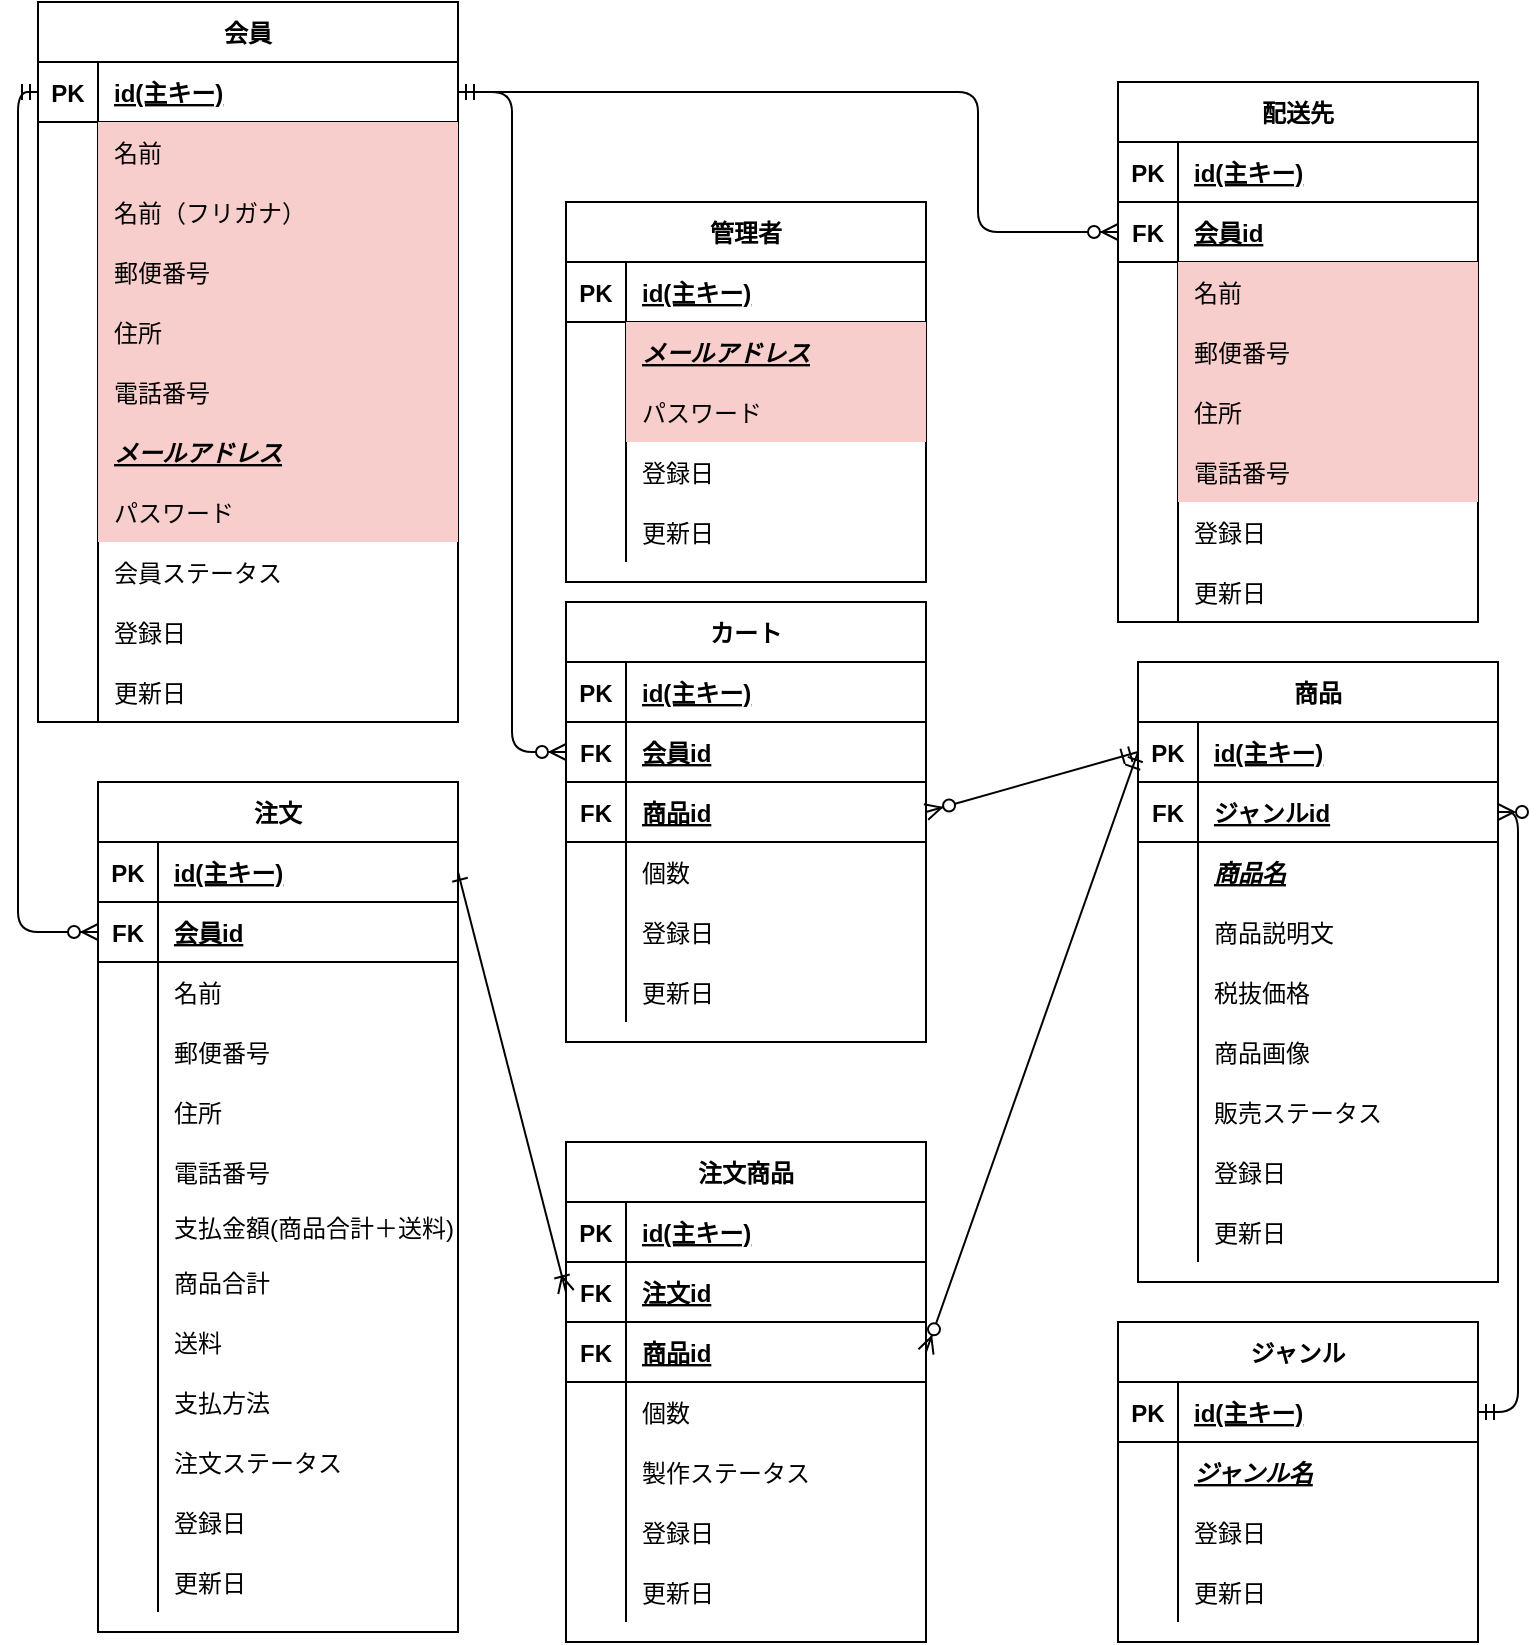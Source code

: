 <mxfile version="14.3.1" type="github">
  <diagram id="tSMaDPSG_NFxR9K5SJ_2" name="Page-1">
    <mxGraphModel dx="1181" dy="841" grid="1" gridSize="10" guides="1" tooltips="1" connect="1" arrows="1" fold="1" page="1" pageScale="1" pageWidth="827" pageHeight="1169" math="0" shadow="0">
      <root>
        <mxCell id="0" />
        <mxCell id="1" parent="0" />
        <mxCell id="ISeB7mWLumaq7uImgFsu-5" value="会員" style="shape=table;startSize=30;container=1;collapsible=1;childLayout=tableLayout;fixedRows=1;rowLines=0;fontStyle=1;align=center;resizeLast=1;" vertex="1" parent="1">
          <mxGeometry x="60" y="10" width="210" height="360" as="geometry">
            <mxRectangle x="70" y="100" width="60" height="30" as="alternateBounds" />
          </mxGeometry>
        </mxCell>
        <mxCell id="ISeB7mWLumaq7uImgFsu-6" value="" style="shape=partialRectangle;collapsible=0;dropTarget=0;pointerEvents=0;fillColor=none;top=0;left=0;bottom=1;right=0;points=[[0,0.5],[1,0.5]];portConstraint=eastwest;" vertex="1" parent="ISeB7mWLumaq7uImgFsu-5">
          <mxGeometry y="30" width="210" height="30" as="geometry" />
        </mxCell>
        <mxCell id="ISeB7mWLumaq7uImgFsu-7" value="PK" style="shape=partialRectangle;connectable=0;fillColor=none;top=0;left=0;bottom=0;right=0;fontStyle=1;overflow=hidden;" vertex="1" parent="ISeB7mWLumaq7uImgFsu-6">
          <mxGeometry width="30" height="30" as="geometry" />
        </mxCell>
        <mxCell id="ISeB7mWLumaq7uImgFsu-8" value="id(主キー)" style="shape=partialRectangle;connectable=0;fillColor=none;top=0;left=0;bottom=0;right=0;align=left;spacingLeft=6;fontStyle=5;overflow=hidden;" vertex="1" parent="ISeB7mWLumaq7uImgFsu-6">
          <mxGeometry x="30" width="180" height="30" as="geometry" />
        </mxCell>
        <mxCell id="ISeB7mWLumaq7uImgFsu-9" value="" style="shape=partialRectangle;collapsible=0;dropTarget=0;pointerEvents=0;fillColor=none;top=0;left=0;bottom=0;right=0;points=[[0,0.5],[1,0.5]];portConstraint=eastwest;" vertex="1" parent="ISeB7mWLumaq7uImgFsu-5">
          <mxGeometry y="60" width="210" height="30" as="geometry" />
        </mxCell>
        <mxCell id="ISeB7mWLumaq7uImgFsu-10" value="" style="shape=partialRectangle;connectable=0;fillColor=none;top=0;left=0;bottom=0;right=0;editable=1;overflow=hidden;" vertex="1" parent="ISeB7mWLumaq7uImgFsu-9">
          <mxGeometry width="30" height="30" as="geometry" />
        </mxCell>
        <mxCell id="ISeB7mWLumaq7uImgFsu-11" value="名前" style="shape=partialRectangle;connectable=0;fillColor=#f8cecc;top=0;left=0;bottom=0;right=0;align=left;spacingLeft=6;overflow=hidden;strokeColor=#b85450;" vertex="1" parent="ISeB7mWLumaq7uImgFsu-9">
          <mxGeometry x="30" width="180" height="30" as="geometry" />
        </mxCell>
        <mxCell id="ISeB7mWLumaq7uImgFsu-179" value="" style="shape=partialRectangle;collapsible=0;dropTarget=0;pointerEvents=0;fillColor=none;top=0;left=0;bottom=0;right=0;points=[[0,0.5],[1,0.5]];portConstraint=eastwest;" vertex="1" parent="ISeB7mWLumaq7uImgFsu-5">
          <mxGeometry y="90" width="210" height="30" as="geometry" />
        </mxCell>
        <mxCell id="ISeB7mWLumaq7uImgFsu-180" value="" style="shape=partialRectangle;connectable=0;fillColor=none;top=0;left=0;bottom=0;right=0;editable=1;overflow=hidden;" vertex="1" parent="ISeB7mWLumaq7uImgFsu-179">
          <mxGeometry width="30" height="30" as="geometry" />
        </mxCell>
        <mxCell id="ISeB7mWLumaq7uImgFsu-181" value="名前（フリガナ）" style="shape=partialRectangle;connectable=0;fillColor=#f8cecc;top=0;left=0;bottom=0;right=0;align=left;spacingLeft=6;overflow=hidden;strokeColor=#b85450;" vertex="1" parent="ISeB7mWLumaq7uImgFsu-179">
          <mxGeometry x="30" width="180" height="30" as="geometry" />
        </mxCell>
        <mxCell id="ISeB7mWLumaq7uImgFsu-182" value="" style="shape=partialRectangle;collapsible=0;dropTarget=0;pointerEvents=0;fillColor=none;top=0;left=0;bottom=0;right=0;points=[[0,0.5],[1,0.5]];portConstraint=eastwest;" vertex="1" parent="ISeB7mWLumaq7uImgFsu-5">
          <mxGeometry y="120" width="210" height="30" as="geometry" />
        </mxCell>
        <mxCell id="ISeB7mWLumaq7uImgFsu-183" value="" style="shape=partialRectangle;connectable=0;fillColor=none;top=0;left=0;bottom=0;right=0;editable=1;overflow=hidden;" vertex="1" parent="ISeB7mWLumaq7uImgFsu-182">
          <mxGeometry width="30" height="30" as="geometry" />
        </mxCell>
        <mxCell id="ISeB7mWLumaq7uImgFsu-184" value="郵便番号" style="shape=partialRectangle;connectable=0;fillColor=#f8cecc;top=0;left=0;bottom=0;right=0;align=left;spacingLeft=6;overflow=hidden;strokeColor=#b85450;" vertex="1" parent="ISeB7mWLumaq7uImgFsu-182">
          <mxGeometry x="30" width="180" height="30" as="geometry" />
        </mxCell>
        <mxCell id="ISeB7mWLumaq7uImgFsu-12" value="" style="shape=partialRectangle;collapsible=0;dropTarget=0;pointerEvents=0;fillColor=none;top=0;left=0;bottom=0;right=0;points=[[0,0.5],[1,0.5]];portConstraint=eastwest;" vertex="1" parent="ISeB7mWLumaq7uImgFsu-5">
          <mxGeometry y="150" width="210" height="30" as="geometry" />
        </mxCell>
        <mxCell id="ISeB7mWLumaq7uImgFsu-13" value="" style="shape=partialRectangle;connectable=0;fillColor=none;top=0;left=0;bottom=0;right=0;editable=1;overflow=hidden;" vertex="1" parent="ISeB7mWLumaq7uImgFsu-12">
          <mxGeometry width="30" height="30" as="geometry" />
        </mxCell>
        <mxCell id="ISeB7mWLumaq7uImgFsu-14" value="住所" style="shape=partialRectangle;connectable=0;fillColor=#f8cecc;top=0;left=0;bottom=0;right=0;align=left;spacingLeft=6;overflow=hidden;strokeColor=#b85450;" vertex="1" parent="ISeB7mWLumaq7uImgFsu-12">
          <mxGeometry x="30" width="180" height="30" as="geometry" />
        </mxCell>
        <mxCell id="ISeB7mWLumaq7uImgFsu-15" value="" style="shape=partialRectangle;collapsible=0;dropTarget=0;pointerEvents=0;fillColor=none;top=0;left=0;bottom=0;right=0;points=[[0,0.5],[1,0.5]];portConstraint=eastwest;" vertex="1" parent="ISeB7mWLumaq7uImgFsu-5">
          <mxGeometry y="180" width="210" height="30" as="geometry" />
        </mxCell>
        <mxCell id="ISeB7mWLumaq7uImgFsu-16" value="" style="shape=partialRectangle;connectable=0;fillColor=none;top=0;left=0;bottom=0;right=0;editable=1;overflow=hidden;" vertex="1" parent="ISeB7mWLumaq7uImgFsu-15">
          <mxGeometry width="30" height="30" as="geometry" />
        </mxCell>
        <mxCell id="ISeB7mWLumaq7uImgFsu-17" value="電話番号" style="shape=partialRectangle;connectable=0;fillColor=#f8cecc;top=0;left=0;bottom=0;right=0;align=left;spacingLeft=6;overflow=hidden;strokeColor=#b85450;" vertex="1" parent="ISeB7mWLumaq7uImgFsu-15">
          <mxGeometry x="30" width="180" height="30" as="geometry" />
        </mxCell>
        <mxCell id="ISeB7mWLumaq7uImgFsu-80" value="" style="shape=partialRectangle;collapsible=0;dropTarget=0;pointerEvents=0;fillColor=none;top=0;left=0;bottom=0;right=0;points=[[0,0.5],[1,0.5]];portConstraint=eastwest;" vertex="1" parent="ISeB7mWLumaq7uImgFsu-5">
          <mxGeometry y="210" width="210" height="30" as="geometry" />
        </mxCell>
        <mxCell id="ISeB7mWLumaq7uImgFsu-81" value="" style="shape=partialRectangle;connectable=0;fillColor=none;top=0;left=0;bottom=0;right=0;editable=1;overflow=hidden;" vertex="1" parent="ISeB7mWLumaq7uImgFsu-80">
          <mxGeometry width="30" height="30" as="geometry" />
        </mxCell>
        <mxCell id="ISeB7mWLumaq7uImgFsu-82" value="メールアドレス" style="shape=partialRectangle;connectable=0;fillColor=#f8cecc;top=0;left=0;bottom=0;right=0;align=left;spacingLeft=6;overflow=hidden;strokeColor=#b85450;fontStyle=7" vertex="1" parent="ISeB7mWLumaq7uImgFsu-80">
          <mxGeometry x="30" width="180" height="30" as="geometry" />
        </mxCell>
        <mxCell id="ISeB7mWLumaq7uImgFsu-83" value="" style="shape=partialRectangle;collapsible=0;dropTarget=0;pointerEvents=0;fillColor=none;top=0;left=0;bottom=0;right=0;points=[[0,0.5],[1,0.5]];portConstraint=eastwest;" vertex="1" parent="ISeB7mWLumaq7uImgFsu-5">
          <mxGeometry y="240" width="210" height="30" as="geometry" />
        </mxCell>
        <mxCell id="ISeB7mWLumaq7uImgFsu-84" value="" style="shape=partialRectangle;connectable=0;fillColor=none;top=0;left=0;bottom=0;right=0;editable=1;overflow=hidden;" vertex="1" parent="ISeB7mWLumaq7uImgFsu-83">
          <mxGeometry width="30" height="30" as="geometry" />
        </mxCell>
        <mxCell id="ISeB7mWLumaq7uImgFsu-85" value="パスワード" style="shape=partialRectangle;connectable=0;fillColor=#f8cecc;top=0;left=0;bottom=0;right=0;align=left;spacingLeft=6;overflow=hidden;strokeColor=#b85450;" vertex="1" parent="ISeB7mWLumaq7uImgFsu-83">
          <mxGeometry x="30" width="180" height="30" as="geometry" />
        </mxCell>
        <mxCell id="ISeB7mWLumaq7uImgFsu-86" value="" style="shape=partialRectangle;collapsible=0;dropTarget=0;pointerEvents=0;fillColor=none;top=0;left=0;bottom=0;right=0;points=[[0,0.5],[1,0.5]];portConstraint=eastwest;" vertex="1" parent="ISeB7mWLumaq7uImgFsu-5">
          <mxGeometry y="270" width="210" height="30" as="geometry" />
        </mxCell>
        <mxCell id="ISeB7mWLumaq7uImgFsu-87" value="" style="shape=partialRectangle;connectable=0;fillColor=none;top=0;left=0;bottom=0;right=0;editable=1;overflow=hidden;" vertex="1" parent="ISeB7mWLumaq7uImgFsu-86">
          <mxGeometry width="30" height="30" as="geometry" />
        </mxCell>
        <mxCell id="ISeB7mWLumaq7uImgFsu-88" value="会員ステータス" style="shape=partialRectangle;connectable=0;fillColor=none;top=0;left=0;bottom=0;right=0;align=left;spacingLeft=6;overflow=hidden;" vertex="1" parent="ISeB7mWLumaq7uImgFsu-86">
          <mxGeometry x="30" width="180" height="30" as="geometry" />
        </mxCell>
        <mxCell id="ISeB7mWLumaq7uImgFsu-89" value="" style="shape=partialRectangle;collapsible=0;dropTarget=0;pointerEvents=0;fillColor=none;top=0;left=0;bottom=0;right=0;points=[[0,0.5],[1,0.5]];portConstraint=eastwest;" vertex="1" parent="ISeB7mWLumaq7uImgFsu-5">
          <mxGeometry y="300" width="210" height="30" as="geometry" />
        </mxCell>
        <mxCell id="ISeB7mWLumaq7uImgFsu-90" value="" style="shape=partialRectangle;connectable=0;fillColor=none;top=0;left=0;bottom=0;right=0;editable=1;overflow=hidden;" vertex="1" parent="ISeB7mWLumaq7uImgFsu-89">
          <mxGeometry width="30" height="30" as="geometry" />
        </mxCell>
        <mxCell id="ISeB7mWLumaq7uImgFsu-91" value="登録日" style="shape=partialRectangle;connectable=0;fillColor=none;top=0;left=0;bottom=0;right=0;align=left;spacingLeft=6;overflow=hidden;" vertex="1" parent="ISeB7mWLumaq7uImgFsu-89">
          <mxGeometry x="30" width="180" height="30" as="geometry" />
        </mxCell>
        <mxCell id="ISeB7mWLumaq7uImgFsu-92" value="" style="shape=partialRectangle;collapsible=0;dropTarget=0;pointerEvents=0;fillColor=none;top=0;left=0;bottom=0;right=0;points=[[0,0.5],[1,0.5]];portConstraint=eastwest;" vertex="1" parent="ISeB7mWLumaq7uImgFsu-5">
          <mxGeometry y="330" width="210" height="30" as="geometry" />
        </mxCell>
        <mxCell id="ISeB7mWLumaq7uImgFsu-93" value="" style="shape=partialRectangle;connectable=0;fillColor=none;top=0;left=0;bottom=0;right=0;editable=1;overflow=hidden;" vertex="1" parent="ISeB7mWLumaq7uImgFsu-92">
          <mxGeometry width="30" height="30" as="geometry" />
        </mxCell>
        <mxCell id="ISeB7mWLumaq7uImgFsu-94" value="更新日" style="shape=partialRectangle;connectable=0;fillColor=none;top=0;left=0;bottom=0;right=0;align=left;spacingLeft=6;overflow=hidden;" vertex="1" parent="ISeB7mWLumaq7uImgFsu-92">
          <mxGeometry x="30" width="180" height="30" as="geometry" />
        </mxCell>
        <mxCell id="ISeB7mWLumaq7uImgFsu-22" value="商品" style="shape=table;startSize=30;container=1;collapsible=1;childLayout=tableLayout;fixedRows=1;rowLines=0;fontStyle=1;align=center;resizeLast=1;" vertex="1" parent="1">
          <mxGeometry x="610" y="340" width="180" height="310" as="geometry" />
        </mxCell>
        <mxCell id="ISeB7mWLumaq7uImgFsu-23" value="" style="shape=partialRectangle;collapsible=0;dropTarget=0;pointerEvents=0;fillColor=none;top=0;left=0;bottom=1;right=0;points=[[0,0.5],[1,0.5]];portConstraint=eastwest;" vertex="1" parent="ISeB7mWLumaq7uImgFsu-22">
          <mxGeometry y="30" width="180" height="30" as="geometry" />
        </mxCell>
        <mxCell id="ISeB7mWLumaq7uImgFsu-24" value="PK" style="shape=partialRectangle;connectable=0;fillColor=none;top=0;left=0;bottom=0;right=0;fontStyle=1;overflow=hidden;" vertex="1" parent="ISeB7mWLumaq7uImgFsu-23">
          <mxGeometry width="30" height="30" as="geometry" />
        </mxCell>
        <mxCell id="ISeB7mWLumaq7uImgFsu-25" value="id(主キー)" style="shape=partialRectangle;connectable=0;fillColor=none;top=0;left=0;bottom=0;right=0;align=left;spacingLeft=6;fontStyle=5;overflow=hidden;" vertex="1" parent="ISeB7mWLumaq7uImgFsu-23">
          <mxGeometry x="30" width="150" height="30" as="geometry" />
        </mxCell>
        <mxCell id="ISeB7mWLumaq7uImgFsu-215" value="" style="shape=partialRectangle;collapsible=0;dropTarget=0;pointerEvents=0;fillColor=none;top=0;left=0;bottom=1;right=0;points=[[0,0.5],[1,0.5]];portConstraint=eastwest;" vertex="1" parent="ISeB7mWLumaq7uImgFsu-22">
          <mxGeometry y="60" width="180" height="30" as="geometry" />
        </mxCell>
        <mxCell id="ISeB7mWLumaq7uImgFsu-216" value="FK" style="shape=partialRectangle;connectable=0;fillColor=none;top=0;left=0;bottom=0;right=0;fontStyle=1;overflow=hidden;" vertex="1" parent="ISeB7mWLumaq7uImgFsu-215">
          <mxGeometry width="30" height="30" as="geometry" />
        </mxCell>
        <mxCell id="ISeB7mWLumaq7uImgFsu-217" value="ジャンルid" style="shape=partialRectangle;connectable=0;fillColor=none;top=0;left=0;bottom=0;right=0;align=left;spacingLeft=6;fontStyle=5;overflow=hidden;" vertex="1" parent="ISeB7mWLumaq7uImgFsu-215">
          <mxGeometry x="30" width="150" height="30" as="geometry" />
        </mxCell>
        <mxCell id="ISeB7mWLumaq7uImgFsu-26" value="" style="shape=partialRectangle;collapsible=0;dropTarget=0;pointerEvents=0;fillColor=none;top=0;left=0;bottom=0;right=0;points=[[0,0.5],[1,0.5]];portConstraint=eastwest;" vertex="1" parent="ISeB7mWLumaq7uImgFsu-22">
          <mxGeometry y="90" width="180" height="30" as="geometry" />
        </mxCell>
        <mxCell id="ISeB7mWLumaq7uImgFsu-27" value="" style="shape=partialRectangle;connectable=0;fillColor=none;top=0;left=0;bottom=0;right=0;editable=1;overflow=hidden;" vertex="1" parent="ISeB7mWLumaq7uImgFsu-26">
          <mxGeometry width="30" height="30" as="geometry" />
        </mxCell>
        <mxCell id="ISeB7mWLumaq7uImgFsu-28" value="商品名" style="shape=partialRectangle;connectable=0;fillColor=none;top=0;left=0;bottom=0;right=0;align=left;spacingLeft=6;overflow=hidden;fontStyle=7" vertex="1" parent="ISeB7mWLumaq7uImgFsu-26">
          <mxGeometry x="30" width="150" height="30" as="geometry" />
        </mxCell>
        <mxCell id="ISeB7mWLumaq7uImgFsu-29" value="" style="shape=partialRectangle;collapsible=0;dropTarget=0;pointerEvents=0;fillColor=none;top=0;left=0;bottom=0;right=0;points=[[0,0.5],[1,0.5]];portConstraint=eastwest;" vertex="1" parent="ISeB7mWLumaq7uImgFsu-22">
          <mxGeometry y="120" width="180" height="30" as="geometry" />
        </mxCell>
        <mxCell id="ISeB7mWLumaq7uImgFsu-30" value="" style="shape=partialRectangle;connectable=0;fillColor=none;top=0;left=0;bottom=0;right=0;editable=1;overflow=hidden;" vertex="1" parent="ISeB7mWLumaq7uImgFsu-29">
          <mxGeometry width="30" height="30" as="geometry" />
        </mxCell>
        <mxCell id="ISeB7mWLumaq7uImgFsu-31" value="商品説明文" style="shape=partialRectangle;connectable=0;fillColor=none;top=0;left=0;bottom=0;right=0;align=left;spacingLeft=6;overflow=hidden;" vertex="1" parent="ISeB7mWLumaq7uImgFsu-29">
          <mxGeometry x="30" width="150" height="30" as="geometry" />
        </mxCell>
        <mxCell id="ISeB7mWLumaq7uImgFsu-218" value="" style="shape=partialRectangle;collapsible=0;dropTarget=0;pointerEvents=0;fillColor=none;top=0;left=0;bottom=0;right=0;points=[[0,0.5],[1,0.5]];portConstraint=eastwest;" vertex="1" parent="ISeB7mWLumaq7uImgFsu-22">
          <mxGeometry y="150" width="180" height="30" as="geometry" />
        </mxCell>
        <mxCell id="ISeB7mWLumaq7uImgFsu-219" value="" style="shape=partialRectangle;connectable=0;fillColor=none;top=0;left=0;bottom=0;right=0;editable=1;overflow=hidden;" vertex="1" parent="ISeB7mWLumaq7uImgFsu-218">
          <mxGeometry width="30" height="30" as="geometry" />
        </mxCell>
        <mxCell id="ISeB7mWLumaq7uImgFsu-220" value="税抜価格" style="shape=partialRectangle;connectable=0;fillColor=none;top=0;left=0;bottom=0;right=0;align=left;spacingLeft=6;overflow=hidden;" vertex="1" parent="ISeB7mWLumaq7uImgFsu-218">
          <mxGeometry x="30" width="150" height="30" as="geometry" />
        </mxCell>
        <mxCell id="ISeB7mWLumaq7uImgFsu-221" value="" style="shape=partialRectangle;collapsible=0;dropTarget=0;pointerEvents=0;fillColor=none;top=0;left=0;bottom=0;right=0;points=[[0,0.5],[1,0.5]];portConstraint=eastwest;" vertex="1" parent="ISeB7mWLumaq7uImgFsu-22">
          <mxGeometry y="180" width="180" height="30" as="geometry" />
        </mxCell>
        <mxCell id="ISeB7mWLumaq7uImgFsu-222" value="" style="shape=partialRectangle;connectable=0;fillColor=none;top=0;left=0;bottom=0;right=0;editable=1;overflow=hidden;" vertex="1" parent="ISeB7mWLumaq7uImgFsu-221">
          <mxGeometry width="30" height="30" as="geometry" />
        </mxCell>
        <mxCell id="ISeB7mWLumaq7uImgFsu-223" value="商品画像" style="shape=partialRectangle;connectable=0;fillColor=none;top=0;left=0;bottom=0;right=0;align=left;spacingLeft=6;overflow=hidden;" vertex="1" parent="ISeB7mWLumaq7uImgFsu-221">
          <mxGeometry x="30" width="150" height="30" as="geometry" />
        </mxCell>
        <mxCell id="ISeB7mWLumaq7uImgFsu-224" value="" style="shape=partialRectangle;collapsible=0;dropTarget=0;pointerEvents=0;fillColor=none;top=0;left=0;bottom=0;right=0;points=[[0,0.5],[1,0.5]];portConstraint=eastwest;" vertex="1" parent="ISeB7mWLumaq7uImgFsu-22">
          <mxGeometry y="210" width="180" height="30" as="geometry" />
        </mxCell>
        <mxCell id="ISeB7mWLumaq7uImgFsu-225" value="" style="shape=partialRectangle;connectable=0;fillColor=none;top=0;left=0;bottom=0;right=0;editable=1;overflow=hidden;" vertex="1" parent="ISeB7mWLumaq7uImgFsu-224">
          <mxGeometry width="30" height="30" as="geometry" />
        </mxCell>
        <mxCell id="ISeB7mWLumaq7uImgFsu-226" value="販売ステータス" style="shape=partialRectangle;connectable=0;fillColor=none;top=0;left=0;bottom=0;right=0;align=left;spacingLeft=6;overflow=hidden;" vertex="1" parent="ISeB7mWLumaq7uImgFsu-224">
          <mxGeometry x="30" width="150" height="30" as="geometry" />
        </mxCell>
        <mxCell id="ISeB7mWLumaq7uImgFsu-32" value="" style="shape=partialRectangle;collapsible=0;dropTarget=0;pointerEvents=0;fillColor=none;top=0;left=0;bottom=0;right=0;points=[[0,0.5],[1,0.5]];portConstraint=eastwest;" vertex="1" parent="ISeB7mWLumaq7uImgFsu-22">
          <mxGeometry y="240" width="180" height="30" as="geometry" />
        </mxCell>
        <mxCell id="ISeB7mWLumaq7uImgFsu-33" value="" style="shape=partialRectangle;connectable=0;fillColor=none;top=0;left=0;bottom=0;right=0;editable=1;overflow=hidden;" vertex="1" parent="ISeB7mWLumaq7uImgFsu-32">
          <mxGeometry width="30" height="30" as="geometry" />
        </mxCell>
        <mxCell id="ISeB7mWLumaq7uImgFsu-34" value="登録日" style="shape=partialRectangle;connectable=0;fillColor=none;top=0;left=0;bottom=0;right=0;align=left;spacingLeft=6;overflow=hidden;" vertex="1" parent="ISeB7mWLumaq7uImgFsu-32">
          <mxGeometry x="30" width="150" height="30" as="geometry" />
        </mxCell>
        <mxCell id="ISeB7mWLumaq7uImgFsu-157" value="" style="shape=partialRectangle;collapsible=0;dropTarget=0;pointerEvents=0;fillColor=none;top=0;left=0;bottom=0;right=0;points=[[0,0.5],[1,0.5]];portConstraint=eastwest;" vertex="1" parent="ISeB7mWLumaq7uImgFsu-22">
          <mxGeometry y="270" width="180" height="30" as="geometry" />
        </mxCell>
        <mxCell id="ISeB7mWLumaq7uImgFsu-158" value="" style="shape=partialRectangle;connectable=0;fillColor=none;top=0;left=0;bottom=0;right=0;editable=1;overflow=hidden;" vertex="1" parent="ISeB7mWLumaq7uImgFsu-157">
          <mxGeometry width="30" height="30" as="geometry" />
        </mxCell>
        <mxCell id="ISeB7mWLumaq7uImgFsu-159" value="更新日" style="shape=partialRectangle;connectable=0;fillColor=none;top=0;left=0;bottom=0;right=0;align=left;spacingLeft=6;overflow=hidden;" vertex="1" parent="ISeB7mWLumaq7uImgFsu-157">
          <mxGeometry x="30" width="150" height="30" as="geometry" />
        </mxCell>
        <mxCell id="ISeB7mWLumaq7uImgFsu-35" value="カート" style="shape=table;startSize=30;container=1;collapsible=1;childLayout=tableLayout;fixedRows=1;rowLines=0;fontStyle=1;align=center;resizeLast=1;" vertex="1" parent="1">
          <mxGeometry x="324" y="310" width="180" height="220" as="geometry" />
        </mxCell>
        <mxCell id="ISeB7mWLumaq7uImgFsu-36" value="" style="shape=partialRectangle;collapsible=0;dropTarget=0;pointerEvents=0;fillColor=none;top=0;left=0;bottom=1;right=0;points=[[0,0.5],[1,0.5]];portConstraint=eastwest;" vertex="1" parent="ISeB7mWLumaq7uImgFsu-35">
          <mxGeometry y="30" width="180" height="30" as="geometry" />
        </mxCell>
        <mxCell id="ISeB7mWLumaq7uImgFsu-37" value="PK" style="shape=partialRectangle;connectable=0;fillColor=none;top=0;left=0;bottom=0;right=0;fontStyle=1;overflow=hidden;" vertex="1" parent="ISeB7mWLumaq7uImgFsu-36">
          <mxGeometry width="30" height="30" as="geometry" />
        </mxCell>
        <mxCell id="ISeB7mWLumaq7uImgFsu-38" value="id(主キー)" style="shape=partialRectangle;connectable=0;fillColor=none;top=0;left=0;bottom=0;right=0;align=left;spacingLeft=6;fontStyle=5;overflow=hidden;" vertex="1" parent="ISeB7mWLumaq7uImgFsu-36">
          <mxGeometry x="30" width="150" height="30" as="geometry" />
        </mxCell>
        <mxCell id="ISeB7mWLumaq7uImgFsu-235" value="" style="shape=partialRectangle;collapsible=0;dropTarget=0;pointerEvents=0;fillColor=none;top=0;left=0;bottom=1;right=0;points=[[0,0.5],[1,0.5]];portConstraint=eastwest;" vertex="1" parent="ISeB7mWLumaq7uImgFsu-35">
          <mxGeometry y="60" width="180" height="30" as="geometry" />
        </mxCell>
        <mxCell id="ISeB7mWLumaq7uImgFsu-236" value="FK" style="shape=partialRectangle;connectable=0;fillColor=none;top=0;left=0;bottom=0;right=0;fontStyle=1;overflow=hidden;" vertex="1" parent="ISeB7mWLumaq7uImgFsu-235">
          <mxGeometry width="30" height="30" as="geometry" />
        </mxCell>
        <mxCell id="ISeB7mWLumaq7uImgFsu-237" value="会員id" style="shape=partialRectangle;connectable=0;fillColor=none;top=0;left=0;bottom=0;right=0;align=left;spacingLeft=6;fontStyle=5;overflow=hidden;" vertex="1" parent="ISeB7mWLumaq7uImgFsu-235">
          <mxGeometry x="30" width="150" height="30" as="geometry" />
        </mxCell>
        <mxCell id="ISeB7mWLumaq7uImgFsu-238" value="" style="shape=partialRectangle;collapsible=0;dropTarget=0;pointerEvents=0;fillColor=none;top=0;left=0;bottom=1;right=0;points=[[0,0.5],[1,0.5]];portConstraint=eastwest;" vertex="1" parent="ISeB7mWLumaq7uImgFsu-35">
          <mxGeometry y="90" width="180" height="30" as="geometry" />
        </mxCell>
        <mxCell id="ISeB7mWLumaq7uImgFsu-239" value="FK" style="shape=partialRectangle;connectable=0;fillColor=none;top=0;left=0;bottom=0;right=0;fontStyle=1;overflow=hidden;" vertex="1" parent="ISeB7mWLumaq7uImgFsu-238">
          <mxGeometry width="30" height="30" as="geometry" />
        </mxCell>
        <mxCell id="ISeB7mWLumaq7uImgFsu-240" value="商品id" style="shape=partialRectangle;connectable=0;fillColor=none;top=0;left=0;bottom=0;right=0;align=left;spacingLeft=6;fontStyle=5;overflow=hidden;" vertex="1" parent="ISeB7mWLumaq7uImgFsu-238">
          <mxGeometry x="30" width="150" height="30" as="geometry" />
        </mxCell>
        <mxCell id="ISeB7mWLumaq7uImgFsu-154" value="" style="shape=partialRectangle;collapsible=0;dropTarget=0;pointerEvents=0;fillColor=none;top=0;left=0;bottom=0;right=0;points=[[0,0.5],[1,0.5]];portConstraint=eastwest;" vertex="1" parent="ISeB7mWLumaq7uImgFsu-35">
          <mxGeometry y="120" width="180" height="30" as="geometry" />
        </mxCell>
        <mxCell id="ISeB7mWLumaq7uImgFsu-155" value="" style="shape=partialRectangle;connectable=0;fillColor=none;top=0;left=0;bottom=0;right=0;editable=1;overflow=hidden;" vertex="1" parent="ISeB7mWLumaq7uImgFsu-154">
          <mxGeometry width="30" height="30" as="geometry" />
        </mxCell>
        <mxCell id="ISeB7mWLumaq7uImgFsu-156" value="個数" style="shape=partialRectangle;connectable=0;fillColor=none;top=0;left=0;bottom=0;right=0;align=left;spacingLeft=6;overflow=hidden;" vertex="1" parent="ISeB7mWLumaq7uImgFsu-154">
          <mxGeometry x="30" width="150" height="30" as="geometry" />
        </mxCell>
        <mxCell id="ISeB7mWLumaq7uImgFsu-42" value="" style="shape=partialRectangle;collapsible=0;dropTarget=0;pointerEvents=0;fillColor=none;top=0;left=0;bottom=0;right=0;points=[[0,0.5],[1,0.5]];portConstraint=eastwest;" vertex="1" parent="ISeB7mWLumaq7uImgFsu-35">
          <mxGeometry y="150" width="180" height="30" as="geometry" />
        </mxCell>
        <mxCell id="ISeB7mWLumaq7uImgFsu-43" value="" style="shape=partialRectangle;connectable=0;fillColor=none;top=0;left=0;bottom=0;right=0;editable=1;overflow=hidden;" vertex="1" parent="ISeB7mWLumaq7uImgFsu-42">
          <mxGeometry width="30" height="30" as="geometry" />
        </mxCell>
        <mxCell id="ISeB7mWLumaq7uImgFsu-44" value="登録日" style="shape=partialRectangle;connectable=0;fillColor=none;top=0;left=0;bottom=0;right=0;align=left;spacingLeft=6;overflow=hidden;" vertex="1" parent="ISeB7mWLumaq7uImgFsu-42">
          <mxGeometry x="30" width="150" height="30" as="geometry" />
        </mxCell>
        <mxCell id="ISeB7mWLumaq7uImgFsu-45" value="" style="shape=partialRectangle;collapsible=0;dropTarget=0;pointerEvents=0;fillColor=none;top=0;left=0;bottom=0;right=0;points=[[0,0.5],[1,0.5]];portConstraint=eastwest;" vertex="1" parent="ISeB7mWLumaq7uImgFsu-35">
          <mxGeometry y="180" width="180" height="30" as="geometry" />
        </mxCell>
        <mxCell id="ISeB7mWLumaq7uImgFsu-46" value="" style="shape=partialRectangle;connectable=0;fillColor=none;top=0;left=0;bottom=0;right=0;editable=1;overflow=hidden;" vertex="1" parent="ISeB7mWLumaq7uImgFsu-45">
          <mxGeometry width="30" height="30" as="geometry" />
        </mxCell>
        <mxCell id="ISeB7mWLumaq7uImgFsu-47" value="更新日" style="shape=partialRectangle;connectable=0;fillColor=none;top=0;left=0;bottom=0;right=0;align=left;spacingLeft=6;overflow=hidden;" vertex="1" parent="ISeB7mWLumaq7uImgFsu-45">
          <mxGeometry x="30" width="150" height="30" as="geometry" />
        </mxCell>
        <mxCell id="ISeB7mWLumaq7uImgFsu-48" value="注文" style="shape=table;startSize=30;container=1;collapsible=1;childLayout=tableLayout;fixedRows=1;rowLines=0;fontStyle=1;align=center;resizeLast=1;" vertex="1" parent="1">
          <mxGeometry x="90" y="400" width="180" height="425" as="geometry" />
        </mxCell>
        <mxCell id="ISeB7mWLumaq7uImgFsu-49" value="" style="shape=partialRectangle;collapsible=0;dropTarget=0;pointerEvents=0;fillColor=none;top=0;left=0;bottom=1;right=0;points=[[0,0.5],[1,0.5]];portConstraint=eastwest;" vertex="1" parent="ISeB7mWLumaq7uImgFsu-48">
          <mxGeometry y="30" width="180" height="30" as="geometry" />
        </mxCell>
        <mxCell id="ISeB7mWLumaq7uImgFsu-50" value="PK" style="shape=partialRectangle;connectable=0;fillColor=none;top=0;left=0;bottom=0;right=0;fontStyle=1;overflow=hidden;" vertex="1" parent="ISeB7mWLumaq7uImgFsu-49">
          <mxGeometry width="30" height="30" as="geometry" />
        </mxCell>
        <mxCell id="ISeB7mWLumaq7uImgFsu-51" value="id(主キー)" style="shape=partialRectangle;connectable=0;fillColor=none;top=0;left=0;bottom=0;right=0;align=left;spacingLeft=6;fontStyle=5;overflow=hidden;" vertex="1" parent="ISeB7mWLumaq7uImgFsu-49">
          <mxGeometry x="30" width="150" height="30" as="geometry" />
        </mxCell>
        <mxCell id="ISeB7mWLumaq7uImgFsu-241" value="" style="shape=partialRectangle;collapsible=0;dropTarget=0;pointerEvents=0;fillColor=none;top=0;left=0;bottom=1;right=0;points=[[0,0.5],[1,0.5]];portConstraint=eastwest;" vertex="1" parent="ISeB7mWLumaq7uImgFsu-48">
          <mxGeometry y="60" width="180" height="30" as="geometry" />
        </mxCell>
        <mxCell id="ISeB7mWLumaq7uImgFsu-242" value="FK" style="shape=partialRectangle;connectable=0;fillColor=none;top=0;left=0;bottom=0;right=0;fontStyle=1;overflow=hidden;" vertex="1" parent="ISeB7mWLumaq7uImgFsu-241">
          <mxGeometry width="30" height="30" as="geometry" />
        </mxCell>
        <mxCell id="ISeB7mWLumaq7uImgFsu-243" value="会員id" style="shape=partialRectangle;connectable=0;fillColor=none;top=0;left=0;bottom=0;right=0;align=left;spacingLeft=6;fontStyle=5;overflow=hidden;" vertex="1" parent="ISeB7mWLumaq7uImgFsu-241">
          <mxGeometry x="30" width="150" height="30" as="geometry" />
        </mxCell>
        <mxCell id="ISeB7mWLumaq7uImgFsu-176" value="" style="shape=partialRectangle;collapsible=0;dropTarget=0;pointerEvents=0;fillColor=none;top=0;left=0;bottom=0;right=0;points=[[0,0.5],[1,0.5]];portConstraint=eastwest;" vertex="1" parent="ISeB7mWLumaq7uImgFsu-48">
          <mxGeometry y="90" width="180" height="30" as="geometry" />
        </mxCell>
        <mxCell id="ISeB7mWLumaq7uImgFsu-177" value="" style="shape=partialRectangle;connectable=0;fillColor=none;top=0;left=0;bottom=0;right=0;editable=1;overflow=hidden;" vertex="1" parent="ISeB7mWLumaq7uImgFsu-176">
          <mxGeometry width="30" height="30" as="geometry" />
        </mxCell>
        <mxCell id="ISeB7mWLumaq7uImgFsu-178" value="名前" style="shape=partialRectangle;connectable=0;fillColor=none;top=0;left=0;bottom=0;right=0;align=left;spacingLeft=6;overflow=hidden;" vertex="1" parent="ISeB7mWLumaq7uImgFsu-176">
          <mxGeometry x="30" width="150" height="30" as="geometry" />
        </mxCell>
        <mxCell id="ISeB7mWLumaq7uImgFsu-255" value="" style="shape=partialRectangle;collapsible=0;dropTarget=0;pointerEvents=0;fillColor=none;top=0;left=0;bottom=0;right=0;points=[[0,0.5],[1,0.5]];portConstraint=eastwest;" vertex="1" parent="ISeB7mWLumaq7uImgFsu-48">
          <mxGeometry y="120" width="180" height="30" as="geometry" />
        </mxCell>
        <mxCell id="ISeB7mWLumaq7uImgFsu-256" value="" style="shape=partialRectangle;connectable=0;fillColor=none;top=0;left=0;bottom=0;right=0;editable=1;overflow=hidden;" vertex="1" parent="ISeB7mWLumaq7uImgFsu-255">
          <mxGeometry width="30" height="30" as="geometry" />
        </mxCell>
        <mxCell id="ISeB7mWLumaq7uImgFsu-257" value="郵便番号" style="shape=partialRectangle;connectable=0;fillColor=none;top=0;left=0;bottom=0;right=0;align=left;spacingLeft=6;overflow=hidden;" vertex="1" parent="ISeB7mWLumaq7uImgFsu-255">
          <mxGeometry x="30" width="150" height="30" as="geometry" />
        </mxCell>
        <mxCell id="ISeB7mWLumaq7uImgFsu-246" value="" style="shape=partialRectangle;collapsible=0;dropTarget=0;pointerEvents=0;fillColor=none;top=0;left=0;bottom=0;right=0;points=[[0,0.5],[1,0.5]];portConstraint=eastwest;" vertex="1" parent="ISeB7mWLumaq7uImgFsu-48">
          <mxGeometry y="150" width="180" height="30" as="geometry" />
        </mxCell>
        <mxCell id="ISeB7mWLumaq7uImgFsu-247" value="" style="shape=partialRectangle;connectable=0;fillColor=none;top=0;left=0;bottom=0;right=0;editable=1;overflow=hidden;" vertex="1" parent="ISeB7mWLumaq7uImgFsu-246">
          <mxGeometry width="30" height="30" as="geometry" />
        </mxCell>
        <mxCell id="ISeB7mWLumaq7uImgFsu-248" value="住所" style="shape=partialRectangle;connectable=0;fillColor=none;top=0;left=0;bottom=0;right=0;align=left;spacingLeft=6;overflow=hidden;" vertex="1" parent="ISeB7mWLumaq7uImgFsu-246">
          <mxGeometry x="30" width="150" height="30" as="geometry" />
        </mxCell>
        <mxCell id="ISeB7mWLumaq7uImgFsu-261" value="" style="shape=partialRectangle;collapsible=0;dropTarget=0;pointerEvents=0;fillColor=none;top=0;left=0;bottom=0;right=0;points=[[0,0.5],[1,0.5]];portConstraint=eastwest;" vertex="1" parent="ISeB7mWLumaq7uImgFsu-48">
          <mxGeometry y="180" width="180" height="30" as="geometry" />
        </mxCell>
        <mxCell id="ISeB7mWLumaq7uImgFsu-262" value="" style="shape=partialRectangle;connectable=0;fillColor=none;top=0;left=0;bottom=0;right=0;editable=1;overflow=hidden;" vertex="1" parent="ISeB7mWLumaq7uImgFsu-261">
          <mxGeometry width="30" height="30" as="geometry" />
        </mxCell>
        <mxCell id="ISeB7mWLumaq7uImgFsu-263" value="電話番号" style="shape=partialRectangle;connectable=0;fillColor=none;top=0;left=0;bottom=0;right=0;align=left;spacingLeft=6;overflow=hidden;" vertex="1" parent="ISeB7mWLumaq7uImgFsu-261">
          <mxGeometry x="30" width="150" height="30" as="geometry" />
        </mxCell>
        <mxCell id="ISeB7mWLumaq7uImgFsu-258" value="" style="shape=partialRectangle;collapsible=0;dropTarget=0;pointerEvents=0;fillColor=none;top=0;left=0;bottom=0;right=0;points=[[0,0.5],[1,0.5]];portConstraint=eastwest;" vertex="1" parent="ISeB7mWLumaq7uImgFsu-48">
          <mxGeometry y="210" width="180" height="25" as="geometry" />
        </mxCell>
        <mxCell id="ISeB7mWLumaq7uImgFsu-259" value="" style="shape=partialRectangle;connectable=0;fillColor=none;top=0;left=0;bottom=0;right=0;editable=1;overflow=hidden;" vertex="1" parent="ISeB7mWLumaq7uImgFsu-258">
          <mxGeometry width="30" height="25" as="geometry" />
        </mxCell>
        <mxCell id="ISeB7mWLumaq7uImgFsu-260" value="支払金額(商品合計＋送料)" style="shape=partialRectangle;connectable=0;fillColor=none;top=0;left=0;bottom=0;right=0;align=left;spacingLeft=6;overflow=hidden;" vertex="1" parent="ISeB7mWLumaq7uImgFsu-258">
          <mxGeometry x="30" width="150" height="25" as="geometry" />
        </mxCell>
        <mxCell id="ISeB7mWLumaq7uImgFsu-173" value="" style="shape=partialRectangle;collapsible=0;dropTarget=0;pointerEvents=0;fillColor=none;top=0;left=0;bottom=0;right=0;points=[[0,0.5],[1,0.5]];portConstraint=eastwest;" vertex="1" parent="ISeB7mWLumaq7uImgFsu-48">
          <mxGeometry y="235" width="180" height="30" as="geometry" />
        </mxCell>
        <mxCell id="ISeB7mWLumaq7uImgFsu-174" value="" style="shape=partialRectangle;connectable=0;fillColor=none;top=0;left=0;bottom=0;right=0;editable=1;overflow=hidden;" vertex="1" parent="ISeB7mWLumaq7uImgFsu-173">
          <mxGeometry width="30" height="30" as="geometry" />
        </mxCell>
        <mxCell id="ISeB7mWLumaq7uImgFsu-175" value="商品合計" style="shape=partialRectangle;connectable=0;fillColor=none;top=0;left=0;bottom=0;right=0;align=left;spacingLeft=6;overflow=hidden;" vertex="1" parent="ISeB7mWLumaq7uImgFsu-173">
          <mxGeometry x="30" width="150" height="30" as="geometry" />
        </mxCell>
        <mxCell id="ISeB7mWLumaq7uImgFsu-55" value="" style="shape=partialRectangle;collapsible=0;dropTarget=0;pointerEvents=0;fillColor=none;top=0;left=0;bottom=0;right=0;points=[[0,0.5],[1,0.5]];portConstraint=eastwest;" vertex="1" parent="ISeB7mWLumaq7uImgFsu-48">
          <mxGeometry y="265" width="180" height="30" as="geometry" />
        </mxCell>
        <mxCell id="ISeB7mWLumaq7uImgFsu-56" value="" style="shape=partialRectangle;connectable=0;fillColor=none;top=0;left=0;bottom=0;right=0;editable=1;overflow=hidden;" vertex="1" parent="ISeB7mWLumaq7uImgFsu-55">
          <mxGeometry width="30" height="30" as="geometry" />
        </mxCell>
        <mxCell id="ISeB7mWLumaq7uImgFsu-57" value="送料" style="shape=partialRectangle;connectable=0;fillColor=none;top=0;left=0;bottom=0;right=0;align=left;spacingLeft=6;overflow=hidden;" vertex="1" parent="ISeB7mWLumaq7uImgFsu-55">
          <mxGeometry x="30" width="150" height="30" as="geometry" />
        </mxCell>
        <mxCell id="ISeB7mWLumaq7uImgFsu-249" value="" style="shape=partialRectangle;collapsible=0;dropTarget=0;pointerEvents=0;fillColor=none;top=0;left=0;bottom=0;right=0;points=[[0,0.5],[1,0.5]];portConstraint=eastwest;" vertex="1" parent="ISeB7mWLumaq7uImgFsu-48">
          <mxGeometry y="295" width="180" height="30" as="geometry" />
        </mxCell>
        <mxCell id="ISeB7mWLumaq7uImgFsu-250" value="" style="shape=partialRectangle;connectable=0;fillColor=none;top=0;left=0;bottom=0;right=0;editable=1;overflow=hidden;" vertex="1" parent="ISeB7mWLumaq7uImgFsu-249">
          <mxGeometry width="30" height="30" as="geometry" />
        </mxCell>
        <mxCell id="ISeB7mWLumaq7uImgFsu-251" value="支払方法" style="shape=partialRectangle;connectable=0;fillColor=none;top=0;left=0;bottom=0;right=0;align=left;spacingLeft=6;overflow=hidden;" vertex="1" parent="ISeB7mWLumaq7uImgFsu-249">
          <mxGeometry x="30" width="150" height="30" as="geometry" />
        </mxCell>
        <mxCell id="ISeB7mWLumaq7uImgFsu-252" value="" style="shape=partialRectangle;collapsible=0;dropTarget=0;pointerEvents=0;fillColor=none;top=0;left=0;bottom=0;right=0;points=[[0,0.5],[1,0.5]];portConstraint=eastwest;" vertex="1" parent="ISeB7mWLumaq7uImgFsu-48">
          <mxGeometry y="325" width="180" height="30" as="geometry" />
        </mxCell>
        <mxCell id="ISeB7mWLumaq7uImgFsu-253" value="" style="shape=partialRectangle;connectable=0;fillColor=none;top=0;left=0;bottom=0;right=0;editable=1;overflow=hidden;" vertex="1" parent="ISeB7mWLumaq7uImgFsu-252">
          <mxGeometry width="30" height="30" as="geometry" />
        </mxCell>
        <mxCell id="ISeB7mWLumaq7uImgFsu-254" value="注文ステータス" style="shape=partialRectangle;connectable=0;fillColor=none;top=0;left=0;bottom=0;right=0;align=left;spacingLeft=6;overflow=hidden;" vertex="1" parent="ISeB7mWLumaq7uImgFsu-252">
          <mxGeometry x="30" width="150" height="30" as="geometry" />
        </mxCell>
        <mxCell id="ISeB7mWLumaq7uImgFsu-58" value="" style="shape=partialRectangle;collapsible=0;dropTarget=0;pointerEvents=0;fillColor=none;top=0;left=0;bottom=0;right=0;points=[[0,0.5],[1,0.5]];portConstraint=eastwest;" vertex="1" parent="ISeB7mWLumaq7uImgFsu-48">
          <mxGeometry y="355" width="180" height="30" as="geometry" />
        </mxCell>
        <mxCell id="ISeB7mWLumaq7uImgFsu-59" value="" style="shape=partialRectangle;connectable=0;fillColor=none;top=0;left=0;bottom=0;right=0;editable=1;overflow=hidden;" vertex="1" parent="ISeB7mWLumaq7uImgFsu-58">
          <mxGeometry width="30" height="30" as="geometry" />
        </mxCell>
        <mxCell id="ISeB7mWLumaq7uImgFsu-60" value="登録日" style="shape=partialRectangle;connectable=0;fillColor=none;top=0;left=0;bottom=0;right=0;align=left;spacingLeft=6;overflow=hidden;" vertex="1" parent="ISeB7mWLumaq7uImgFsu-58">
          <mxGeometry x="30" width="150" height="30" as="geometry" />
        </mxCell>
        <mxCell id="ISeB7mWLumaq7uImgFsu-96" value="" style="shape=partialRectangle;collapsible=0;dropTarget=0;pointerEvents=0;fillColor=none;top=0;left=0;bottom=0;right=0;points=[[0,0.5],[1,0.5]];portConstraint=eastwest;" vertex="1" parent="ISeB7mWLumaq7uImgFsu-48">
          <mxGeometry y="385" width="180" height="30" as="geometry" />
        </mxCell>
        <mxCell id="ISeB7mWLumaq7uImgFsu-97" value="" style="shape=partialRectangle;connectable=0;fillColor=none;top=0;left=0;bottom=0;right=0;editable=1;overflow=hidden;" vertex="1" parent="ISeB7mWLumaq7uImgFsu-96">
          <mxGeometry width="30" height="30" as="geometry" />
        </mxCell>
        <mxCell id="ISeB7mWLumaq7uImgFsu-98" value="更新日" style="shape=partialRectangle;connectable=0;fillColor=none;top=0;left=0;bottom=0;right=0;align=left;spacingLeft=6;overflow=hidden;" vertex="1" parent="ISeB7mWLumaq7uImgFsu-96">
          <mxGeometry x="30" width="150" height="30" as="geometry" />
        </mxCell>
        <mxCell id="ISeB7mWLumaq7uImgFsu-61" value="配送先" style="shape=table;startSize=30;container=1;collapsible=1;childLayout=tableLayout;fixedRows=1;rowLines=0;fontStyle=1;align=center;resizeLast=1;" vertex="1" parent="1">
          <mxGeometry x="600" y="50" width="180" height="270" as="geometry" />
        </mxCell>
        <mxCell id="ISeB7mWLumaq7uImgFsu-62" value="" style="shape=partialRectangle;collapsible=0;dropTarget=0;pointerEvents=0;fillColor=none;top=0;left=0;bottom=1;right=0;points=[[0,0.5],[1,0.5]];portConstraint=eastwest;" vertex="1" parent="ISeB7mWLumaq7uImgFsu-61">
          <mxGeometry y="30" width="180" height="30" as="geometry" />
        </mxCell>
        <mxCell id="ISeB7mWLumaq7uImgFsu-63" value="PK" style="shape=partialRectangle;connectable=0;fillColor=none;top=0;left=0;bottom=0;right=0;fontStyle=1;overflow=hidden;" vertex="1" parent="ISeB7mWLumaq7uImgFsu-62">
          <mxGeometry width="30" height="30" as="geometry" />
        </mxCell>
        <mxCell id="ISeB7mWLumaq7uImgFsu-64" value="id(主キー)" style="shape=partialRectangle;connectable=0;fillColor=none;top=0;left=0;bottom=0;right=0;align=left;spacingLeft=6;fontStyle=5;overflow=hidden;" vertex="1" parent="ISeB7mWLumaq7uImgFsu-62">
          <mxGeometry x="30" width="150" height="30" as="geometry" />
        </mxCell>
        <mxCell id="ISeB7mWLumaq7uImgFsu-228" value="" style="shape=partialRectangle;collapsible=0;dropTarget=0;pointerEvents=0;fillColor=none;top=0;left=0;bottom=1;right=0;points=[[0,0.5],[1,0.5]];portConstraint=eastwest;" vertex="1" parent="ISeB7mWLumaq7uImgFsu-61">
          <mxGeometry y="60" width="180" height="30" as="geometry" />
        </mxCell>
        <mxCell id="ISeB7mWLumaq7uImgFsu-229" value="FK" style="shape=partialRectangle;connectable=0;fillColor=none;top=0;left=0;bottom=0;right=0;fontStyle=1;overflow=hidden;" vertex="1" parent="ISeB7mWLumaq7uImgFsu-228">
          <mxGeometry width="30" height="30" as="geometry" />
        </mxCell>
        <mxCell id="ISeB7mWLumaq7uImgFsu-230" value="会員id" style="shape=partialRectangle;connectable=0;fillColor=none;top=0;left=0;bottom=0;right=0;align=left;spacingLeft=6;fontStyle=5;overflow=hidden;" vertex="1" parent="ISeB7mWLumaq7uImgFsu-228">
          <mxGeometry x="30" width="150" height="30" as="geometry" />
        </mxCell>
        <mxCell id="ISeB7mWLumaq7uImgFsu-65" value="" style="shape=partialRectangle;collapsible=0;dropTarget=0;pointerEvents=0;fillColor=none;top=0;left=0;bottom=0;right=0;points=[[0,0.5],[1,0.5]];portConstraint=eastwest;" vertex="1" parent="ISeB7mWLumaq7uImgFsu-61">
          <mxGeometry y="90" width="180" height="30" as="geometry" />
        </mxCell>
        <mxCell id="ISeB7mWLumaq7uImgFsu-66" value="" style="shape=partialRectangle;connectable=0;fillColor=none;top=0;left=0;bottom=0;right=0;editable=1;overflow=hidden;" vertex="1" parent="ISeB7mWLumaq7uImgFsu-65">
          <mxGeometry width="30" height="30" as="geometry" />
        </mxCell>
        <mxCell id="ISeB7mWLumaq7uImgFsu-67" value="名前" style="shape=partialRectangle;connectable=0;fillColor=#f8cecc;top=0;left=0;bottom=0;right=0;align=left;spacingLeft=6;overflow=hidden;strokeColor=#b85450;" vertex="1" parent="ISeB7mWLumaq7uImgFsu-65">
          <mxGeometry x="30" width="150" height="30" as="geometry" />
        </mxCell>
        <mxCell id="ISeB7mWLumaq7uImgFsu-231" value="" style="shape=partialRectangle;collapsible=0;dropTarget=0;pointerEvents=0;fillColor=none;top=0;left=0;bottom=0;right=0;points=[[0,0.5],[1,0.5]];portConstraint=eastwest;" vertex="1" parent="ISeB7mWLumaq7uImgFsu-61">
          <mxGeometry y="120" width="180" height="30" as="geometry" />
        </mxCell>
        <mxCell id="ISeB7mWLumaq7uImgFsu-232" value="" style="shape=partialRectangle;connectable=0;fillColor=none;top=0;left=0;bottom=0;right=0;editable=1;overflow=hidden;" vertex="1" parent="ISeB7mWLumaq7uImgFsu-231">
          <mxGeometry width="30" height="30" as="geometry" />
        </mxCell>
        <mxCell id="ISeB7mWLumaq7uImgFsu-233" value="郵便番号" style="shape=partialRectangle;connectable=0;fillColor=#f8cecc;top=0;left=0;bottom=0;right=0;align=left;spacingLeft=6;overflow=hidden;strokeColor=#b85450;" vertex="1" parent="ISeB7mWLumaq7uImgFsu-231">
          <mxGeometry x="30" width="150" height="30" as="geometry" />
        </mxCell>
        <mxCell id="ISeB7mWLumaq7uImgFsu-166" value="" style="shape=partialRectangle;collapsible=0;dropTarget=0;pointerEvents=0;fillColor=none;top=0;left=0;bottom=0;right=0;points=[[0,0.5],[1,0.5]];portConstraint=eastwest;" vertex="1" parent="ISeB7mWLumaq7uImgFsu-61">
          <mxGeometry y="150" width="180" height="30" as="geometry" />
        </mxCell>
        <mxCell id="ISeB7mWLumaq7uImgFsu-167" value="" style="shape=partialRectangle;connectable=0;fillColor=none;top=0;left=0;bottom=0;right=0;editable=1;overflow=hidden;" vertex="1" parent="ISeB7mWLumaq7uImgFsu-166">
          <mxGeometry width="30" height="30" as="geometry" />
        </mxCell>
        <mxCell id="ISeB7mWLumaq7uImgFsu-168" value="住所" style="shape=partialRectangle;connectable=0;fillColor=#f8cecc;top=0;left=0;bottom=0;right=0;align=left;spacingLeft=6;overflow=hidden;strokeColor=#b85450;" vertex="1" parent="ISeB7mWLumaq7uImgFsu-166">
          <mxGeometry x="30" width="150" height="30" as="geometry" />
        </mxCell>
        <mxCell id="ISeB7mWLumaq7uImgFsu-163" value="" style="shape=partialRectangle;collapsible=0;dropTarget=0;pointerEvents=0;fillColor=none;top=0;left=0;bottom=0;right=0;points=[[0,0.5],[1,0.5]];portConstraint=eastwest;" vertex="1" parent="ISeB7mWLumaq7uImgFsu-61">
          <mxGeometry y="180" width="180" height="30" as="geometry" />
        </mxCell>
        <mxCell id="ISeB7mWLumaq7uImgFsu-164" value="" style="shape=partialRectangle;connectable=0;fillColor=none;top=0;left=0;bottom=0;right=0;editable=1;overflow=hidden;" vertex="1" parent="ISeB7mWLumaq7uImgFsu-163">
          <mxGeometry width="30" height="30" as="geometry" />
        </mxCell>
        <mxCell id="ISeB7mWLumaq7uImgFsu-165" value="電話番号" style="shape=partialRectangle;connectable=0;fillColor=#f8cecc;top=0;left=0;bottom=0;right=0;align=left;spacingLeft=6;overflow=hidden;strokeColor=#b85450;" vertex="1" parent="ISeB7mWLumaq7uImgFsu-163">
          <mxGeometry x="30" width="150" height="30" as="geometry" />
        </mxCell>
        <mxCell id="ISeB7mWLumaq7uImgFsu-68" value="" style="shape=partialRectangle;collapsible=0;dropTarget=0;pointerEvents=0;fillColor=none;top=0;left=0;bottom=0;right=0;points=[[0,0.5],[1,0.5]];portConstraint=eastwest;" vertex="1" parent="ISeB7mWLumaq7uImgFsu-61">
          <mxGeometry y="210" width="180" height="30" as="geometry" />
        </mxCell>
        <mxCell id="ISeB7mWLumaq7uImgFsu-69" value="" style="shape=partialRectangle;connectable=0;fillColor=none;top=0;left=0;bottom=0;right=0;editable=1;overflow=hidden;" vertex="1" parent="ISeB7mWLumaq7uImgFsu-68">
          <mxGeometry width="30" height="30" as="geometry" />
        </mxCell>
        <mxCell id="ISeB7mWLumaq7uImgFsu-70" value="登録日" style="shape=partialRectangle;connectable=0;fillColor=none;top=0;left=0;bottom=0;right=0;align=left;spacingLeft=6;overflow=hidden;" vertex="1" parent="ISeB7mWLumaq7uImgFsu-68">
          <mxGeometry x="30" width="150" height="30" as="geometry" />
        </mxCell>
        <mxCell id="ISeB7mWLumaq7uImgFsu-71" value="" style="shape=partialRectangle;collapsible=0;dropTarget=0;pointerEvents=0;fillColor=none;top=0;left=0;bottom=0;right=0;points=[[0,0.5],[1,0.5]];portConstraint=eastwest;" vertex="1" parent="ISeB7mWLumaq7uImgFsu-61">
          <mxGeometry y="240" width="180" height="30" as="geometry" />
        </mxCell>
        <mxCell id="ISeB7mWLumaq7uImgFsu-72" value="" style="shape=partialRectangle;connectable=0;fillColor=none;top=0;left=0;bottom=0;right=0;editable=1;overflow=hidden;" vertex="1" parent="ISeB7mWLumaq7uImgFsu-71">
          <mxGeometry width="30" height="30" as="geometry" />
        </mxCell>
        <mxCell id="ISeB7mWLumaq7uImgFsu-73" value="更新日" style="shape=partialRectangle;connectable=0;fillColor=none;top=0;left=0;bottom=0;right=0;align=left;spacingLeft=6;overflow=hidden;" vertex="1" parent="ISeB7mWLumaq7uImgFsu-71">
          <mxGeometry x="30" width="150" height="30" as="geometry" />
        </mxCell>
        <mxCell id="ISeB7mWLumaq7uImgFsu-99" value="注文商品" style="shape=table;startSize=30;container=1;collapsible=1;childLayout=tableLayout;fixedRows=1;rowLines=0;fontStyle=1;align=center;resizeLast=1;shadow=0;" vertex="1" parent="1">
          <mxGeometry x="324" y="580" width="180" height="250" as="geometry" />
        </mxCell>
        <mxCell id="ISeB7mWLumaq7uImgFsu-100" value="" style="shape=partialRectangle;collapsible=0;dropTarget=0;pointerEvents=0;fillColor=none;top=0;left=0;bottom=1;right=0;points=[[0,0.5],[1,0.5]];portConstraint=eastwest;" vertex="1" parent="ISeB7mWLumaq7uImgFsu-99">
          <mxGeometry y="30" width="180" height="30" as="geometry" />
        </mxCell>
        <mxCell id="ISeB7mWLumaq7uImgFsu-101" value="PK" style="shape=partialRectangle;connectable=0;fillColor=none;top=0;left=0;bottom=0;right=0;fontStyle=1;overflow=hidden;" vertex="1" parent="ISeB7mWLumaq7uImgFsu-100">
          <mxGeometry width="30" height="30" as="geometry" />
        </mxCell>
        <mxCell id="ISeB7mWLumaq7uImgFsu-102" value="id(主キー)" style="shape=partialRectangle;connectable=0;fillColor=none;top=0;left=0;bottom=0;right=0;align=left;spacingLeft=6;fontStyle=5;overflow=hidden;" vertex="1" parent="ISeB7mWLumaq7uImgFsu-100">
          <mxGeometry x="30" width="150" height="30" as="geometry" />
        </mxCell>
        <mxCell id="ISeB7mWLumaq7uImgFsu-121" value="" style="shape=partialRectangle;collapsible=0;dropTarget=0;pointerEvents=0;fillColor=none;top=0;left=0;bottom=1;right=0;points=[[0,0.5],[1,0.5]];portConstraint=eastwest;" vertex="1" parent="ISeB7mWLumaq7uImgFsu-99">
          <mxGeometry y="60" width="180" height="30" as="geometry" />
        </mxCell>
        <mxCell id="ISeB7mWLumaq7uImgFsu-122" value="FK" style="shape=partialRectangle;connectable=0;fillColor=none;top=0;left=0;bottom=0;right=0;fontStyle=1;overflow=hidden;" vertex="1" parent="ISeB7mWLumaq7uImgFsu-121">
          <mxGeometry width="30" height="30" as="geometry" />
        </mxCell>
        <mxCell id="ISeB7mWLumaq7uImgFsu-123" value="注文id" style="shape=partialRectangle;connectable=0;fillColor=none;top=0;left=0;bottom=0;right=0;align=left;spacingLeft=6;fontStyle=5;overflow=hidden;" vertex="1" parent="ISeB7mWLumaq7uImgFsu-121">
          <mxGeometry x="30" width="150" height="30" as="geometry" />
        </mxCell>
        <mxCell id="ISeB7mWLumaq7uImgFsu-264" value="" style="shape=partialRectangle;collapsible=0;dropTarget=0;pointerEvents=0;fillColor=none;top=0;left=0;bottom=1;right=0;points=[[0,0.5],[1,0.5]];portConstraint=eastwest;" vertex="1" parent="ISeB7mWLumaq7uImgFsu-99">
          <mxGeometry y="90" width="180" height="30" as="geometry" />
        </mxCell>
        <mxCell id="ISeB7mWLumaq7uImgFsu-265" value="FK" style="shape=partialRectangle;connectable=0;fillColor=none;top=0;left=0;bottom=0;right=0;fontStyle=1;overflow=hidden;" vertex="1" parent="ISeB7mWLumaq7uImgFsu-264">
          <mxGeometry width="30" height="30" as="geometry" />
        </mxCell>
        <mxCell id="ISeB7mWLumaq7uImgFsu-266" value="商品id" style="shape=partialRectangle;connectable=0;fillColor=none;top=0;left=0;bottom=0;right=0;align=left;spacingLeft=6;fontStyle=5;overflow=hidden;" vertex="1" parent="ISeB7mWLumaq7uImgFsu-264">
          <mxGeometry x="30" width="150" height="30" as="geometry" />
        </mxCell>
        <mxCell id="ISeB7mWLumaq7uImgFsu-106" value="" style="shape=partialRectangle;collapsible=0;dropTarget=0;pointerEvents=0;fillColor=none;top=0;left=0;bottom=0;right=0;points=[[0,0.5],[1,0.5]];portConstraint=eastwest;" vertex="1" parent="ISeB7mWLumaq7uImgFsu-99">
          <mxGeometry y="120" width="180" height="30" as="geometry" />
        </mxCell>
        <mxCell id="ISeB7mWLumaq7uImgFsu-107" value="" style="shape=partialRectangle;connectable=0;fillColor=none;top=0;left=0;bottom=0;right=0;editable=1;overflow=hidden;" vertex="1" parent="ISeB7mWLumaq7uImgFsu-106">
          <mxGeometry width="30" height="30" as="geometry" />
        </mxCell>
        <mxCell id="ISeB7mWLumaq7uImgFsu-108" value="個数" style="shape=partialRectangle;connectable=0;fillColor=none;top=0;left=0;bottom=0;right=0;align=left;spacingLeft=6;overflow=hidden;" vertex="1" parent="ISeB7mWLumaq7uImgFsu-106">
          <mxGeometry x="30" width="150" height="30" as="geometry" />
        </mxCell>
        <mxCell id="ISeB7mWLumaq7uImgFsu-103" value="" style="shape=partialRectangle;collapsible=0;dropTarget=0;pointerEvents=0;fillColor=none;top=0;left=0;bottom=0;right=0;points=[[0,0.5],[1,0.5]];portConstraint=eastwest;" vertex="1" parent="ISeB7mWLumaq7uImgFsu-99">
          <mxGeometry y="150" width="180" height="30" as="geometry" />
        </mxCell>
        <mxCell id="ISeB7mWLumaq7uImgFsu-104" value="" style="shape=partialRectangle;connectable=0;fillColor=none;top=0;left=0;bottom=0;right=0;editable=1;overflow=hidden;" vertex="1" parent="ISeB7mWLumaq7uImgFsu-103">
          <mxGeometry width="30" height="30" as="geometry" />
        </mxCell>
        <mxCell id="ISeB7mWLumaq7uImgFsu-105" value="製作ステータス" style="shape=partialRectangle;connectable=0;fillColor=none;top=0;left=0;bottom=0;right=0;align=left;spacingLeft=6;overflow=hidden;" vertex="1" parent="ISeB7mWLumaq7uImgFsu-103">
          <mxGeometry x="30" width="150" height="30" as="geometry" />
        </mxCell>
        <mxCell id="ISeB7mWLumaq7uImgFsu-109" value="" style="shape=partialRectangle;collapsible=0;dropTarget=0;pointerEvents=0;fillColor=none;top=0;left=0;bottom=0;right=0;points=[[0,0.5],[1,0.5]];portConstraint=eastwest;" vertex="1" parent="ISeB7mWLumaq7uImgFsu-99">
          <mxGeometry y="180" width="180" height="30" as="geometry" />
        </mxCell>
        <mxCell id="ISeB7mWLumaq7uImgFsu-110" value="" style="shape=partialRectangle;connectable=0;fillColor=none;top=0;left=0;bottom=0;right=0;editable=1;overflow=hidden;" vertex="1" parent="ISeB7mWLumaq7uImgFsu-109">
          <mxGeometry width="30" height="30" as="geometry" />
        </mxCell>
        <mxCell id="ISeB7mWLumaq7uImgFsu-111" value="登録日" style="shape=partialRectangle;connectable=0;fillColor=none;top=0;left=0;bottom=0;right=0;align=left;spacingLeft=6;overflow=hidden;" vertex="1" parent="ISeB7mWLumaq7uImgFsu-109">
          <mxGeometry x="30" width="150" height="30" as="geometry" />
        </mxCell>
        <mxCell id="ISeB7mWLumaq7uImgFsu-112" value="" style="shape=partialRectangle;collapsible=0;dropTarget=0;pointerEvents=0;fillColor=none;top=0;left=0;bottom=0;right=0;points=[[0,0.5],[1,0.5]];portConstraint=eastwest;" vertex="1" parent="ISeB7mWLumaq7uImgFsu-99">
          <mxGeometry y="210" width="180" height="30" as="geometry" />
        </mxCell>
        <mxCell id="ISeB7mWLumaq7uImgFsu-113" value="" style="shape=partialRectangle;connectable=0;fillColor=none;top=0;left=0;bottom=0;right=0;editable=1;overflow=hidden;" vertex="1" parent="ISeB7mWLumaq7uImgFsu-112">
          <mxGeometry width="30" height="30" as="geometry" />
        </mxCell>
        <mxCell id="ISeB7mWLumaq7uImgFsu-114" value="更新日" style="shape=partialRectangle;connectable=0;fillColor=none;top=0;left=0;bottom=0;right=0;align=left;spacingLeft=6;overflow=hidden;" vertex="1" parent="ISeB7mWLumaq7uImgFsu-112">
          <mxGeometry x="30" width="150" height="30" as="geometry" />
        </mxCell>
        <mxCell id="ISeB7mWLumaq7uImgFsu-125" value="ジャンル" style="shape=table;startSize=30;container=1;collapsible=1;childLayout=tableLayout;fixedRows=1;rowLines=0;fontStyle=1;align=center;resizeLast=1;shadow=0;" vertex="1" parent="1">
          <mxGeometry x="600" y="670" width="180" height="160" as="geometry" />
        </mxCell>
        <mxCell id="ISeB7mWLumaq7uImgFsu-126" value="" style="shape=partialRectangle;collapsible=0;dropTarget=0;pointerEvents=0;fillColor=none;top=0;left=0;bottom=1;right=0;points=[[0,0.5],[1,0.5]];portConstraint=eastwest;" vertex="1" parent="ISeB7mWLumaq7uImgFsu-125">
          <mxGeometry y="30" width="180" height="30" as="geometry" />
        </mxCell>
        <mxCell id="ISeB7mWLumaq7uImgFsu-127" value="PK" style="shape=partialRectangle;connectable=0;fillColor=none;top=0;left=0;bottom=0;right=0;fontStyle=1;overflow=hidden;" vertex="1" parent="ISeB7mWLumaq7uImgFsu-126">
          <mxGeometry width="30" height="30" as="geometry" />
        </mxCell>
        <mxCell id="ISeB7mWLumaq7uImgFsu-128" value="id(主キー)" style="shape=partialRectangle;connectable=0;fillColor=none;top=0;left=0;bottom=0;right=0;align=left;spacingLeft=6;fontStyle=5;overflow=hidden;" vertex="1" parent="ISeB7mWLumaq7uImgFsu-126">
          <mxGeometry x="30" width="150" height="30" as="geometry" />
        </mxCell>
        <mxCell id="ISeB7mWLumaq7uImgFsu-129" value="" style="shape=partialRectangle;collapsible=0;dropTarget=0;pointerEvents=0;fillColor=none;top=0;left=0;bottom=0;right=0;points=[[0,0.5],[1,0.5]];portConstraint=eastwest;" vertex="1" parent="ISeB7mWLumaq7uImgFsu-125">
          <mxGeometry y="60" width="180" height="30" as="geometry" />
        </mxCell>
        <mxCell id="ISeB7mWLumaq7uImgFsu-130" value="" style="shape=partialRectangle;connectable=0;fillColor=none;top=0;left=0;bottom=0;right=0;editable=1;overflow=hidden;" vertex="1" parent="ISeB7mWLumaq7uImgFsu-129">
          <mxGeometry width="30" height="30" as="geometry" />
        </mxCell>
        <mxCell id="ISeB7mWLumaq7uImgFsu-131" value="ジャンル名" style="shape=partialRectangle;connectable=0;fillColor=none;top=0;left=0;bottom=0;right=0;align=left;spacingLeft=6;overflow=hidden;fontStyle=7" vertex="1" parent="ISeB7mWLumaq7uImgFsu-129">
          <mxGeometry x="30" width="150" height="30" as="geometry" />
        </mxCell>
        <mxCell id="ISeB7mWLumaq7uImgFsu-132" value="" style="shape=partialRectangle;collapsible=0;dropTarget=0;pointerEvents=0;fillColor=none;top=0;left=0;bottom=0;right=0;points=[[0,0.5],[1,0.5]];portConstraint=eastwest;" vertex="1" parent="ISeB7mWLumaq7uImgFsu-125">
          <mxGeometry y="90" width="180" height="30" as="geometry" />
        </mxCell>
        <mxCell id="ISeB7mWLumaq7uImgFsu-133" value="" style="shape=partialRectangle;connectable=0;fillColor=none;top=0;left=0;bottom=0;right=0;editable=1;overflow=hidden;" vertex="1" parent="ISeB7mWLumaq7uImgFsu-132">
          <mxGeometry width="30" height="30" as="geometry" />
        </mxCell>
        <mxCell id="ISeB7mWLumaq7uImgFsu-134" value="登録日" style="shape=partialRectangle;connectable=0;fillColor=none;top=0;left=0;bottom=0;right=0;align=left;spacingLeft=6;overflow=hidden;" vertex="1" parent="ISeB7mWLumaq7uImgFsu-132">
          <mxGeometry x="30" width="150" height="30" as="geometry" />
        </mxCell>
        <mxCell id="ISeB7mWLumaq7uImgFsu-135" value="" style="shape=partialRectangle;collapsible=0;dropTarget=0;pointerEvents=0;fillColor=none;top=0;left=0;bottom=0;right=0;points=[[0,0.5],[1,0.5]];portConstraint=eastwest;" vertex="1" parent="ISeB7mWLumaq7uImgFsu-125">
          <mxGeometry y="120" width="180" height="30" as="geometry" />
        </mxCell>
        <mxCell id="ISeB7mWLumaq7uImgFsu-136" value="" style="shape=partialRectangle;connectable=0;fillColor=none;top=0;left=0;bottom=0;right=0;editable=1;overflow=hidden;" vertex="1" parent="ISeB7mWLumaq7uImgFsu-135">
          <mxGeometry width="30" height="30" as="geometry" />
        </mxCell>
        <mxCell id="ISeB7mWLumaq7uImgFsu-137" value="更新日" style="shape=partialRectangle;connectable=0;fillColor=none;top=0;left=0;bottom=0;right=0;align=left;spacingLeft=6;overflow=hidden;" vertex="1" parent="ISeB7mWLumaq7uImgFsu-135">
          <mxGeometry x="30" width="150" height="30" as="geometry" />
        </mxCell>
        <mxCell id="ISeB7mWLumaq7uImgFsu-140" value="" style="endArrow=ERoneToMany;html=1;exitX=1;exitY=0.5;exitDx=0;exitDy=0;entryX=0;entryY=0.5;entryDx=0;entryDy=0;startArrow=ERone;startFill=0;endFill=0;" edge="1" parent="1" source="ISeB7mWLumaq7uImgFsu-49" target="ISeB7mWLumaq7uImgFsu-121">
          <mxGeometry width="50" height="50" relative="1" as="geometry">
            <mxPoint x="241.08" y="620.99" as="sourcePoint" />
            <mxPoint x="460" y="450" as="targetPoint" />
          </mxGeometry>
        </mxCell>
        <mxCell id="ISeB7mWLumaq7uImgFsu-170" value="" style="endArrow=ERzeroToMany;html=1;exitX=0;exitY=0.5;exitDx=0;exitDy=0;entryX=0;entryY=0.5;entryDx=0;entryDy=0;startArrow=ERmandOne;startFill=0;endFill=1;edgeStyle=orthogonalEdgeStyle;" edge="1" parent="1" source="ISeB7mWLumaq7uImgFsu-6" target="ISeB7mWLumaq7uImgFsu-241">
          <mxGeometry width="50" height="50" relative="1" as="geometry">
            <mxPoint x="410" y="350" as="sourcePoint" />
            <mxPoint x="60" y="635" as="targetPoint" />
          </mxGeometry>
        </mxCell>
        <mxCell id="ISeB7mWLumaq7uImgFsu-185" value="管理者" style="shape=table;startSize=30;container=1;collapsible=1;childLayout=tableLayout;fixedRows=1;rowLines=0;fontStyle=1;align=center;resizeLast=1;shadow=0;" vertex="1" parent="1">
          <mxGeometry x="324" y="110" width="180" height="190" as="geometry" />
        </mxCell>
        <mxCell id="ISeB7mWLumaq7uImgFsu-186" value="" style="shape=partialRectangle;collapsible=0;dropTarget=0;pointerEvents=0;fillColor=none;top=0;left=0;bottom=1;right=0;points=[[0,0.5],[1,0.5]];portConstraint=eastwest;" vertex="1" parent="ISeB7mWLumaq7uImgFsu-185">
          <mxGeometry y="30" width="180" height="30" as="geometry" />
        </mxCell>
        <mxCell id="ISeB7mWLumaq7uImgFsu-187" value="PK" style="shape=partialRectangle;connectable=0;fillColor=none;top=0;left=0;bottom=0;right=0;fontStyle=1;overflow=hidden;" vertex="1" parent="ISeB7mWLumaq7uImgFsu-186">
          <mxGeometry width="30" height="30" as="geometry" />
        </mxCell>
        <mxCell id="ISeB7mWLumaq7uImgFsu-188" value="id(主キー)" style="shape=partialRectangle;connectable=0;fillColor=none;top=0;left=0;bottom=0;right=0;align=left;spacingLeft=6;fontStyle=5;overflow=hidden;" vertex="1" parent="ISeB7mWLumaq7uImgFsu-186">
          <mxGeometry x="30" width="150" height="30" as="geometry" />
        </mxCell>
        <mxCell id="ISeB7mWLumaq7uImgFsu-189" value="" style="shape=partialRectangle;collapsible=0;dropTarget=0;pointerEvents=0;fillColor=none;top=0;left=0;bottom=0;right=0;points=[[0,0.5],[1,0.5]];portConstraint=eastwest;" vertex="1" parent="ISeB7mWLumaq7uImgFsu-185">
          <mxGeometry y="60" width="180" height="30" as="geometry" />
        </mxCell>
        <mxCell id="ISeB7mWLumaq7uImgFsu-190" value="" style="shape=partialRectangle;connectable=0;fillColor=none;top=0;left=0;bottom=0;right=0;editable=1;overflow=hidden;" vertex="1" parent="ISeB7mWLumaq7uImgFsu-189">
          <mxGeometry width="30" height="30" as="geometry" />
        </mxCell>
        <mxCell id="ISeB7mWLumaq7uImgFsu-191" value="メールアドレス" style="shape=partialRectangle;connectable=0;fillColor=#f8cecc;top=0;left=0;bottom=0;right=0;align=left;spacingLeft=6;overflow=hidden;strokeColor=#b85450;fontStyle=7" vertex="1" parent="ISeB7mWLumaq7uImgFsu-189">
          <mxGeometry x="30" width="150" height="30" as="geometry" />
        </mxCell>
        <mxCell id="ISeB7mWLumaq7uImgFsu-192" value="" style="shape=partialRectangle;collapsible=0;dropTarget=0;pointerEvents=0;fillColor=none;top=0;left=0;bottom=0;right=0;points=[[0,0.5],[1,0.5]];portConstraint=eastwest;" vertex="1" parent="ISeB7mWLumaq7uImgFsu-185">
          <mxGeometry y="90" width="180" height="30" as="geometry" />
        </mxCell>
        <mxCell id="ISeB7mWLumaq7uImgFsu-193" value="" style="shape=partialRectangle;connectable=0;fillColor=none;top=0;left=0;bottom=0;right=0;editable=1;overflow=hidden;" vertex="1" parent="ISeB7mWLumaq7uImgFsu-192">
          <mxGeometry width="30" height="30" as="geometry" />
        </mxCell>
        <mxCell id="ISeB7mWLumaq7uImgFsu-194" value="パスワード" style="shape=partialRectangle;connectable=0;fillColor=#f8cecc;top=0;left=0;bottom=0;right=0;align=left;spacingLeft=6;overflow=hidden;strokeColor=#b85450;" vertex="1" parent="ISeB7mWLumaq7uImgFsu-192">
          <mxGeometry x="30" width="150" height="30" as="geometry" />
        </mxCell>
        <mxCell id="ISeB7mWLumaq7uImgFsu-195" value="" style="shape=partialRectangle;collapsible=0;dropTarget=0;pointerEvents=0;fillColor=none;top=0;left=0;bottom=0;right=0;points=[[0,0.5],[1,0.5]];portConstraint=eastwest;" vertex="1" parent="ISeB7mWLumaq7uImgFsu-185">
          <mxGeometry y="120" width="180" height="30" as="geometry" />
        </mxCell>
        <mxCell id="ISeB7mWLumaq7uImgFsu-196" value="" style="shape=partialRectangle;connectable=0;fillColor=none;top=0;left=0;bottom=0;right=0;editable=1;overflow=hidden;" vertex="1" parent="ISeB7mWLumaq7uImgFsu-195">
          <mxGeometry width="30" height="30" as="geometry" />
        </mxCell>
        <mxCell id="ISeB7mWLumaq7uImgFsu-197" value="登録日" style="shape=partialRectangle;connectable=0;fillColor=none;top=0;left=0;bottom=0;right=0;align=left;spacingLeft=6;overflow=hidden;" vertex="1" parent="ISeB7mWLumaq7uImgFsu-195">
          <mxGeometry x="30" width="150" height="30" as="geometry" />
        </mxCell>
        <mxCell id="ISeB7mWLumaq7uImgFsu-212" value="" style="shape=partialRectangle;collapsible=0;dropTarget=0;pointerEvents=0;fillColor=none;top=0;left=0;bottom=0;right=0;points=[[0,0.5],[1,0.5]];portConstraint=eastwest;" vertex="1" parent="ISeB7mWLumaq7uImgFsu-185">
          <mxGeometry y="150" width="180" height="30" as="geometry" />
        </mxCell>
        <mxCell id="ISeB7mWLumaq7uImgFsu-213" value="" style="shape=partialRectangle;connectable=0;fillColor=none;top=0;left=0;bottom=0;right=0;editable=1;overflow=hidden;" vertex="1" parent="ISeB7mWLumaq7uImgFsu-212">
          <mxGeometry width="30" height="30" as="geometry" />
        </mxCell>
        <mxCell id="ISeB7mWLumaq7uImgFsu-214" value="更新日" style="shape=partialRectangle;connectable=0;fillColor=none;top=0;left=0;bottom=0;right=0;align=left;spacingLeft=6;overflow=hidden;" vertex="1" parent="ISeB7mWLumaq7uImgFsu-212">
          <mxGeometry x="30" width="150" height="30" as="geometry" />
        </mxCell>
        <mxCell id="ISeB7mWLumaq7uImgFsu-244" value="" style="endArrow=ERmandOne;html=1;entryX=0;entryY=0.5;entryDx=0;entryDy=0;exitX=1;exitY=0.5;exitDx=0;exitDy=0;endFill=0;startArrow=ERzeroToMany;startFill=1;" edge="1" parent="1" source="ISeB7mWLumaq7uImgFsu-238" target="ISeB7mWLumaq7uImgFsu-23">
          <mxGeometry width="50" height="50" relative="1" as="geometry">
            <mxPoint x="390" y="440" as="sourcePoint" />
            <mxPoint x="440" y="390" as="targetPoint" />
          </mxGeometry>
        </mxCell>
        <mxCell id="ISeB7mWLumaq7uImgFsu-245" value="" style="endArrow=ERzeroToMany;html=1;exitX=1;exitY=0.5;exitDx=0;exitDy=0;entryX=0;entryY=0.5;entryDx=0;entryDy=0;startArrow=ERmandOne;startFill=0;endFill=1;edgeStyle=orthogonalEdgeStyle;" edge="1" parent="1" source="ISeB7mWLumaq7uImgFsu-6" target="ISeB7mWLumaq7uImgFsu-235">
          <mxGeometry width="50" height="50" relative="1" as="geometry">
            <mxPoint x="390" y="440" as="sourcePoint" />
            <mxPoint x="440" y="390" as="targetPoint" />
          </mxGeometry>
        </mxCell>
        <mxCell id="ISeB7mWLumaq7uImgFsu-267" value="" style="endArrow=ERmandOne;html=1;entryX=0;entryY=0.5;entryDx=0;entryDy=0;exitX=1;exitY=0.5;exitDx=0;exitDy=0;endFill=0;startArrow=ERzeroToMany;startFill=1;" edge="1" parent="1" source="ISeB7mWLumaq7uImgFsu-264" target="ISeB7mWLumaq7uImgFsu-23">
          <mxGeometry width="50" height="50" relative="1" as="geometry">
            <mxPoint x="390" y="640" as="sourcePoint" />
            <mxPoint x="440" y="590" as="targetPoint" />
          </mxGeometry>
        </mxCell>
        <mxCell id="ISeB7mWLumaq7uImgFsu-269" value="" style="edgeStyle=orthogonalEdgeStyle;fontSize=12;html=1;endArrow=ERzeroToMany;startArrow=ERmandOne;exitX=1;exitY=0.5;exitDx=0;exitDy=0;entryX=0;entryY=0.5;entryDx=0;entryDy=0;" edge="1" parent="1" source="ISeB7mWLumaq7uImgFsu-6" target="ISeB7mWLumaq7uImgFsu-228">
          <mxGeometry width="100" height="100" relative="1" as="geometry">
            <mxPoint x="360" y="310" as="sourcePoint" />
            <mxPoint x="460" y="210" as="targetPoint" />
            <Array as="points">
              <mxPoint x="530" y="55" />
              <mxPoint x="530" y="125" />
            </Array>
          </mxGeometry>
        </mxCell>
        <mxCell id="ISeB7mWLumaq7uImgFsu-270" value="" style="edgeStyle=orthogonalEdgeStyle;fontSize=12;html=1;endArrow=ERzeroToMany;startArrow=ERmandOne;entryX=1;entryY=0.5;entryDx=0;entryDy=0;exitX=1;exitY=0.5;exitDx=0;exitDy=0;startFill=0;endFill=1;" edge="1" parent="1" source="ISeB7mWLumaq7uImgFsu-126" target="ISeB7mWLumaq7uImgFsu-215">
          <mxGeometry width="100" height="100" relative="1" as="geometry">
            <mxPoint x="360" y="600" as="sourcePoint" />
            <mxPoint x="460" y="500" as="targetPoint" />
          </mxGeometry>
        </mxCell>
      </root>
    </mxGraphModel>
  </diagram>
</mxfile>

